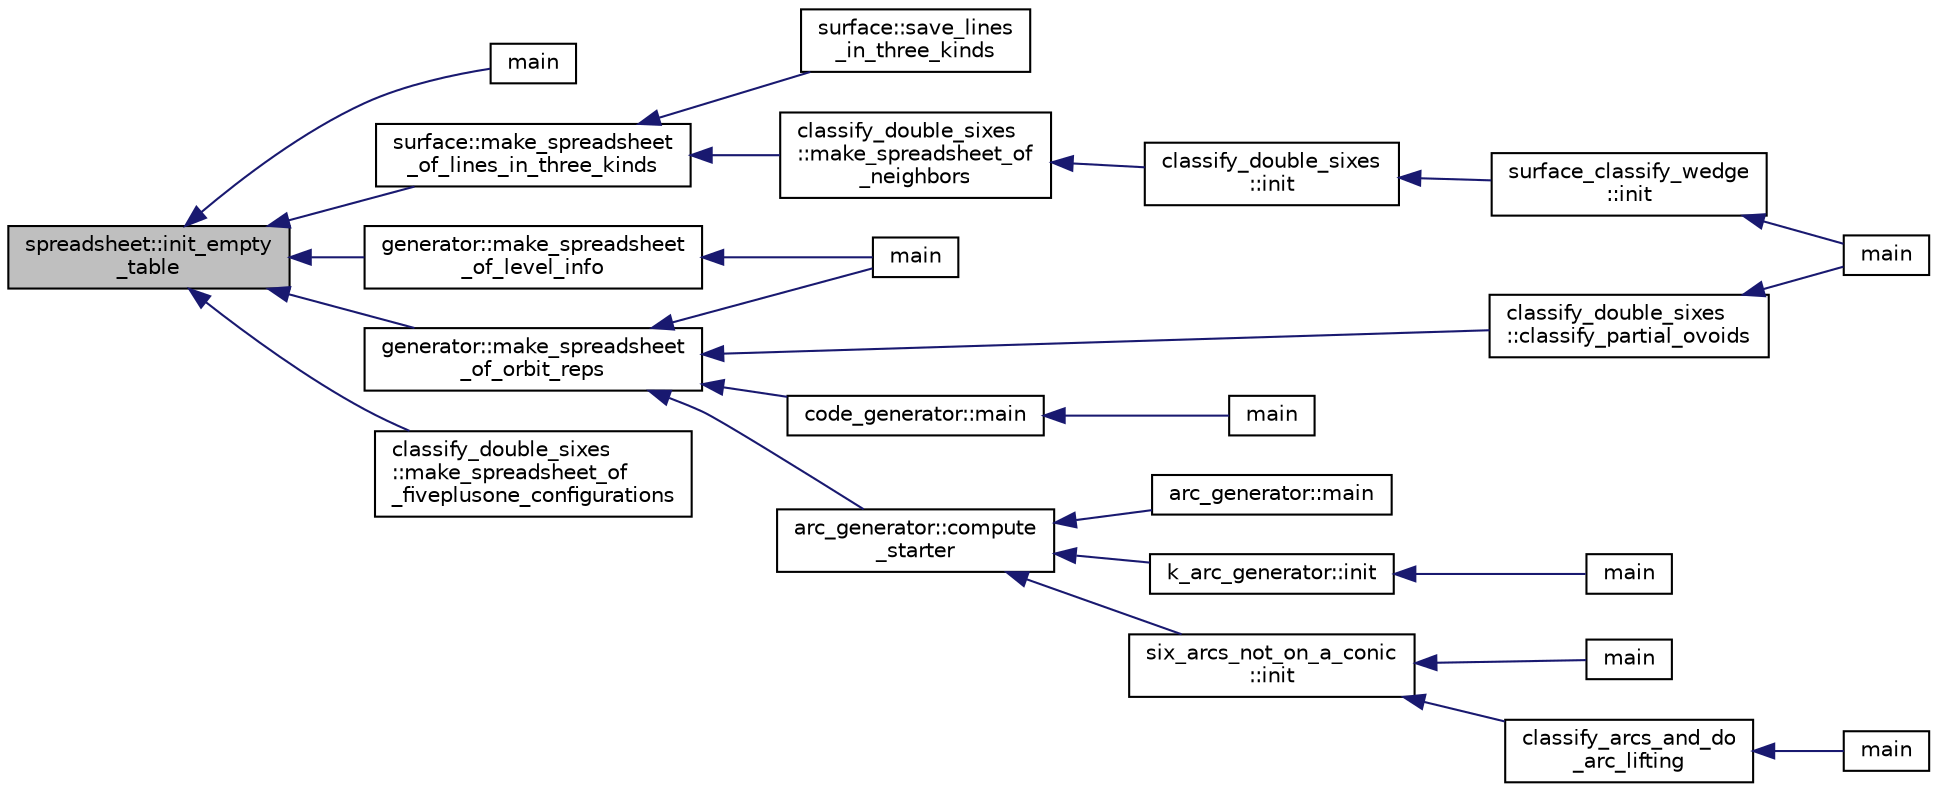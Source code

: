digraph "spreadsheet::init_empty_table"
{
  edge [fontname="Helvetica",fontsize="10",labelfontname="Helvetica",labelfontsize="10"];
  node [fontname="Helvetica",fontsize="10",shape=record];
  rankdir="LR";
  Node107 [label="spreadsheet::init_empty\l_table",height=0.2,width=0.4,color="black", fillcolor="grey75", style="filled", fontcolor="black"];
  Node107 -> Node108 [dir="back",color="midnightblue",fontsize="10",style="solid",fontname="Helvetica"];
  Node108 [label="main",height=0.2,width=0.4,color="black", fillcolor="white", style="filled",URL="$de/da3/read__orbiter__file_8_c.html#a3c04138a5bfe5d72780bb7e82a18e627"];
  Node107 -> Node109 [dir="back",color="midnightblue",fontsize="10",style="solid",fontname="Helvetica"];
  Node109 [label="surface::make_spreadsheet\l_of_lines_in_three_kinds",height=0.2,width=0.4,color="black", fillcolor="white", style="filled",URL="$d5/d88/classsurface.html#a2e3a3b2bdee605584b0538e0659e98a4"];
  Node109 -> Node110 [dir="back",color="midnightblue",fontsize="10",style="solid",fontname="Helvetica"];
  Node110 [label="surface::save_lines\l_in_three_kinds",height=0.2,width=0.4,color="black", fillcolor="white", style="filled",URL="$d5/d88/classsurface.html#ad8794c6be4f15f91112cd9b716357400"];
  Node109 -> Node111 [dir="back",color="midnightblue",fontsize="10",style="solid",fontname="Helvetica"];
  Node111 [label="classify_double_sixes\l::make_spreadsheet_of\l_neighbors",height=0.2,width=0.4,color="black", fillcolor="white", style="filled",URL="$dd/d23/classclassify__double__sixes.html#ab1b80dac9133d50c5229ef25ca774aaa"];
  Node111 -> Node112 [dir="back",color="midnightblue",fontsize="10",style="solid",fontname="Helvetica"];
  Node112 [label="classify_double_sixes\l::init",height=0.2,width=0.4,color="black", fillcolor="white", style="filled",URL="$dd/d23/classclassify__double__sixes.html#a8c5c41d5124b35379d626480ff225f7b"];
  Node112 -> Node113 [dir="back",color="midnightblue",fontsize="10",style="solid",fontname="Helvetica"];
  Node113 [label="surface_classify_wedge\l::init",height=0.2,width=0.4,color="black", fillcolor="white", style="filled",URL="$d7/d5c/classsurface__classify__wedge.html#a43302106663b307aa8274a5112a7010a"];
  Node113 -> Node114 [dir="back",color="midnightblue",fontsize="10",style="solid",fontname="Helvetica"];
  Node114 [label="main",height=0.2,width=0.4,color="black", fillcolor="white", style="filled",URL="$df/df8/surface__classify_8_c.html#a217dbf8b442f20279ea00b898af96f52"];
  Node107 -> Node115 [dir="back",color="midnightblue",fontsize="10",style="solid",fontname="Helvetica"];
  Node115 [label="generator::make_spreadsheet\l_of_orbit_reps",height=0.2,width=0.4,color="black", fillcolor="white", style="filled",URL="$d7/d73/classgenerator.html#a2fb3f7b149d0207cf859b33529282e22"];
  Node115 -> Node116 [dir="back",color="midnightblue",fontsize="10",style="solid",fontname="Helvetica"];
  Node116 [label="main",height=0.2,width=0.4,color="black", fillcolor="white", style="filled",URL="$d2/d11/codes_8h.html#a217dbf8b442f20279ea00b898af96f52"];
  Node115 -> Node117 [dir="back",color="midnightblue",fontsize="10",style="solid",fontname="Helvetica"];
  Node117 [label="code_generator::main",height=0.2,width=0.4,color="black", fillcolor="white", style="filled",URL="$db/d37/classcode__generator.html#ab3cf3a306e4032c2b471ac95321c599f"];
  Node117 -> Node118 [dir="back",color="midnightblue",fontsize="10",style="solid",fontname="Helvetica"];
  Node118 [label="main",height=0.2,width=0.4,color="black", fillcolor="white", style="filled",URL="$d4/d4f/codes_8_c.html#a217dbf8b442f20279ea00b898af96f52"];
  Node115 -> Node119 [dir="back",color="midnightblue",fontsize="10",style="solid",fontname="Helvetica"];
  Node119 [label="arc_generator::compute\l_starter",height=0.2,width=0.4,color="black", fillcolor="white", style="filled",URL="$d4/d21/classarc__generator.html#aad1dcec3a1c302e743d574bd1ac857d9"];
  Node119 -> Node120 [dir="back",color="midnightblue",fontsize="10",style="solid",fontname="Helvetica"];
  Node120 [label="arc_generator::main",height=0.2,width=0.4,color="black", fillcolor="white", style="filled",URL="$d4/d21/classarc__generator.html#ad80140b51b165dad1fe6ab232be7829a"];
  Node119 -> Node121 [dir="back",color="midnightblue",fontsize="10",style="solid",fontname="Helvetica"];
  Node121 [label="k_arc_generator::init",height=0.2,width=0.4,color="black", fillcolor="white", style="filled",URL="$d6/dd8/classk__arc__generator.html#a6036d9f52ede9f8ca681505626b5361d"];
  Node121 -> Node122 [dir="back",color="midnightblue",fontsize="10",style="solid",fontname="Helvetica"];
  Node122 [label="main",height=0.2,width=0.4,color="black", fillcolor="white", style="filled",URL="$d6/d01/k__arc__generator__main_8_c.html#a217dbf8b442f20279ea00b898af96f52"];
  Node119 -> Node123 [dir="back",color="midnightblue",fontsize="10",style="solid",fontname="Helvetica"];
  Node123 [label="six_arcs_not_on_a_conic\l::init",height=0.2,width=0.4,color="black", fillcolor="white", style="filled",URL="$d8/de6/classsix__arcs__not__on__a__conic.html#a7a4d5cf8a098488729934cfa8a70944a"];
  Node123 -> Node124 [dir="back",color="midnightblue",fontsize="10",style="solid",fontname="Helvetica"];
  Node124 [label="classify_arcs_and_do\l_arc_lifting",height=0.2,width=0.4,color="black", fillcolor="white", style="filled",URL="$d6/dc3/arc__lifting__main_8_c.html#afdd7be16f16b8c71e9a72fe5f6a0b59c"];
  Node124 -> Node125 [dir="back",color="midnightblue",fontsize="10",style="solid",fontname="Helvetica"];
  Node125 [label="main",height=0.2,width=0.4,color="black", fillcolor="white", style="filled",URL="$d6/dc3/arc__lifting__main_8_c.html#a217dbf8b442f20279ea00b898af96f52"];
  Node123 -> Node126 [dir="back",color="midnightblue",fontsize="10",style="solid",fontname="Helvetica"];
  Node126 [label="main",height=0.2,width=0.4,color="black", fillcolor="white", style="filled",URL="$d2/dfa/create__surface__main_8_c.html#a217dbf8b442f20279ea00b898af96f52"];
  Node115 -> Node127 [dir="back",color="midnightblue",fontsize="10",style="solid",fontname="Helvetica"];
  Node127 [label="classify_double_sixes\l::classify_partial_ovoids",height=0.2,width=0.4,color="black", fillcolor="white", style="filled",URL="$dd/d23/classclassify__double__sixes.html#a2253fca143a0e8a3e39655eb05668ae9"];
  Node127 -> Node114 [dir="back",color="midnightblue",fontsize="10",style="solid",fontname="Helvetica"];
  Node107 -> Node128 [dir="back",color="midnightblue",fontsize="10",style="solid",fontname="Helvetica"];
  Node128 [label="generator::make_spreadsheet\l_of_level_info",height=0.2,width=0.4,color="black", fillcolor="white", style="filled",URL="$d7/d73/classgenerator.html#af24c5959de39cf89f983a29b8f6de902"];
  Node128 -> Node116 [dir="back",color="midnightblue",fontsize="10",style="solid",fontname="Helvetica"];
  Node107 -> Node129 [dir="back",color="midnightblue",fontsize="10",style="solid",fontname="Helvetica"];
  Node129 [label="classify_double_sixes\l::make_spreadsheet_of\l_fiveplusone_configurations",height=0.2,width=0.4,color="black", fillcolor="white", style="filled",URL="$dd/d23/classclassify__double__sixes.html#a6de01cd6f2d38e1187ae13a6d8ba10ef"];
}
